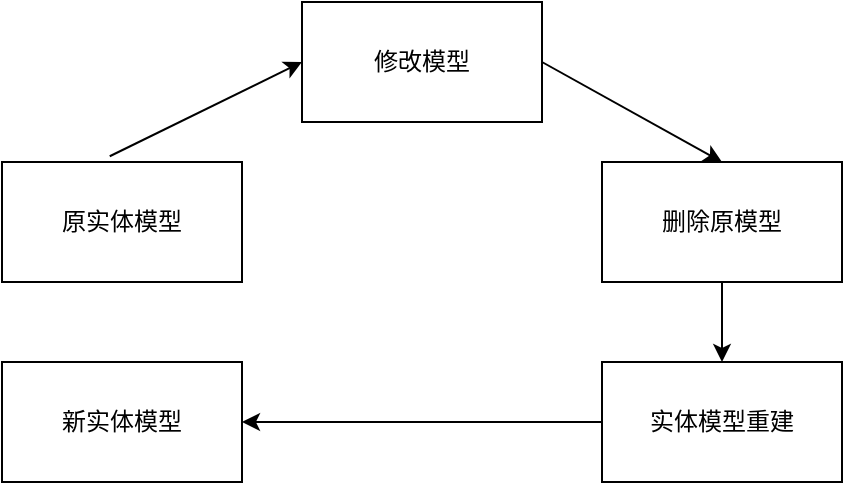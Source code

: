 <mxfile version="22.1.0" type="github">
  <diagram name="第 1 页" id="Jnng17exu2Ce0PavQKmh">
    <mxGraphModel dx="1129" dy="526" grid="1" gridSize="10" guides="1" tooltips="1" connect="1" arrows="1" fold="1" page="1" pageScale="1" pageWidth="827" pageHeight="1169" math="0" shadow="0">
      <root>
        <mxCell id="0" />
        <mxCell id="1" parent="0" />
        <mxCell id="yuawEa5F4rhTfYPEdL9O-1" value="原实体模型" style="rounded=0;whiteSpace=wrap;html=1;" vertex="1" parent="1">
          <mxGeometry x="60" y="180" width="120" height="60" as="geometry" />
        </mxCell>
        <mxCell id="yuawEa5F4rhTfYPEdL9O-2" value="修改模型" style="rounded=0;whiteSpace=wrap;html=1;" vertex="1" parent="1">
          <mxGeometry x="210" y="100" width="120" height="60" as="geometry" />
        </mxCell>
        <mxCell id="yuawEa5F4rhTfYPEdL9O-3" value="删除原模型" style="rounded=0;whiteSpace=wrap;html=1;" vertex="1" parent="1">
          <mxGeometry x="360" y="180" width="120" height="60" as="geometry" />
        </mxCell>
        <mxCell id="yuawEa5F4rhTfYPEdL9O-4" value="实体模型重建" style="rounded=0;whiteSpace=wrap;html=1;" vertex="1" parent="1">
          <mxGeometry x="360" y="280" width="120" height="60" as="geometry" />
        </mxCell>
        <mxCell id="yuawEa5F4rhTfYPEdL9O-5" value="新实体模型" style="rounded=0;whiteSpace=wrap;html=1;" vertex="1" parent="1">
          <mxGeometry x="60" y="280" width="120" height="60" as="geometry" />
        </mxCell>
        <mxCell id="yuawEa5F4rhTfYPEdL9O-7" value="" style="endArrow=classic;html=1;rounded=0;exitX=0.449;exitY=-0.048;exitDx=0;exitDy=0;exitPerimeter=0;entryX=0;entryY=0.5;entryDx=0;entryDy=0;" edge="1" parent="1" source="yuawEa5F4rhTfYPEdL9O-1" target="yuawEa5F4rhTfYPEdL9O-2">
          <mxGeometry width="50" height="50" relative="1" as="geometry">
            <mxPoint x="100" y="170" as="sourcePoint" />
            <mxPoint x="150" y="120" as="targetPoint" />
          </mxGeometry>
        </mxCell>
        <mxCell id="yuawEa5F4rhTfYPEdL9O-8" value="" style="endArrow=classic;html=1;rounded=0;exitX=1;exitY=0.5;exitDx=0;exitDy=0;entryX=0.5;entryY=0;entryDx=0;entryDy=0;" edge="1" parent="1" source="yuawEa5F4rhTfYPEdL9O-2" target="yuawEa5F4rhTfYPEdL9O-3">
          <mxGeometry width="50" height="50" relative="1" as="geometry">
            <mxPoint x="410" y="170" as="sourcePoint" />
            <mxPoint x="460" y="120" as="targetPoint" />
          </mxGeometry>
        </mxCell>
        <mxCell id="yuawEa5F4rhTfYPEdL9O-9" value="" style="endArrow=classic;html=1;rounded=0;exitX=0.5;exitY=1;exitDx=0;exitDy=0;entryX=0.5;entryY=0;entryDx=0;entryDy=0;" edge="1" parent="1" source="yuawEa5F4rhTfYPEdL9O-3" target="yuawEa5F4rhTfYPEdL9O-4">
          <mxGeometry width="50" height="50" relative="1" as="geometry">
            <mxPoint x="390" y="430" as="sourcePoint" />
            <mxPoint x="440" y="380" as="targetPoint" />
          </mxGeometry>
        </mxCell>
        <mxCell id="yuawEa5F4rhTfYPEdL9O-10" value="" style="endArrow=classic;html=1;rounded=0;exitX=0;exitY=0.5;exitDx=0;exitDy=0;entryX=1;entryY=0.5;entryDx=0;entryDy=0;" edge="1" parent="1" source="yuawEa5F4rhTfYPEdL9O-4" target="yuawEa5F4rhTfYPEdL9O-5">
          <mxGeometry width="50" height="50" relative="1" as="geometry">
            <mxPoint x="160" y="340" as="sourcePoint" />
            <mxPoint x="210" y="290" as="targetPoint" />
          </mxGeometry>
        </mxCell>
      </root>
    </mxGraphModel>
  </diagram>
</mxfile>

